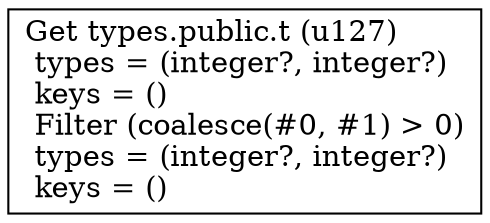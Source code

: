 digraph G {
    node0 [shape = record, label=" Get types.public.t (u127)\l  types = (integer?, integer?)\l  keys = ()\l Filter (coalesce(#0, #1) \> 0)\l  types = (integer?, integer?)\l  keys = ()\l"]
}
